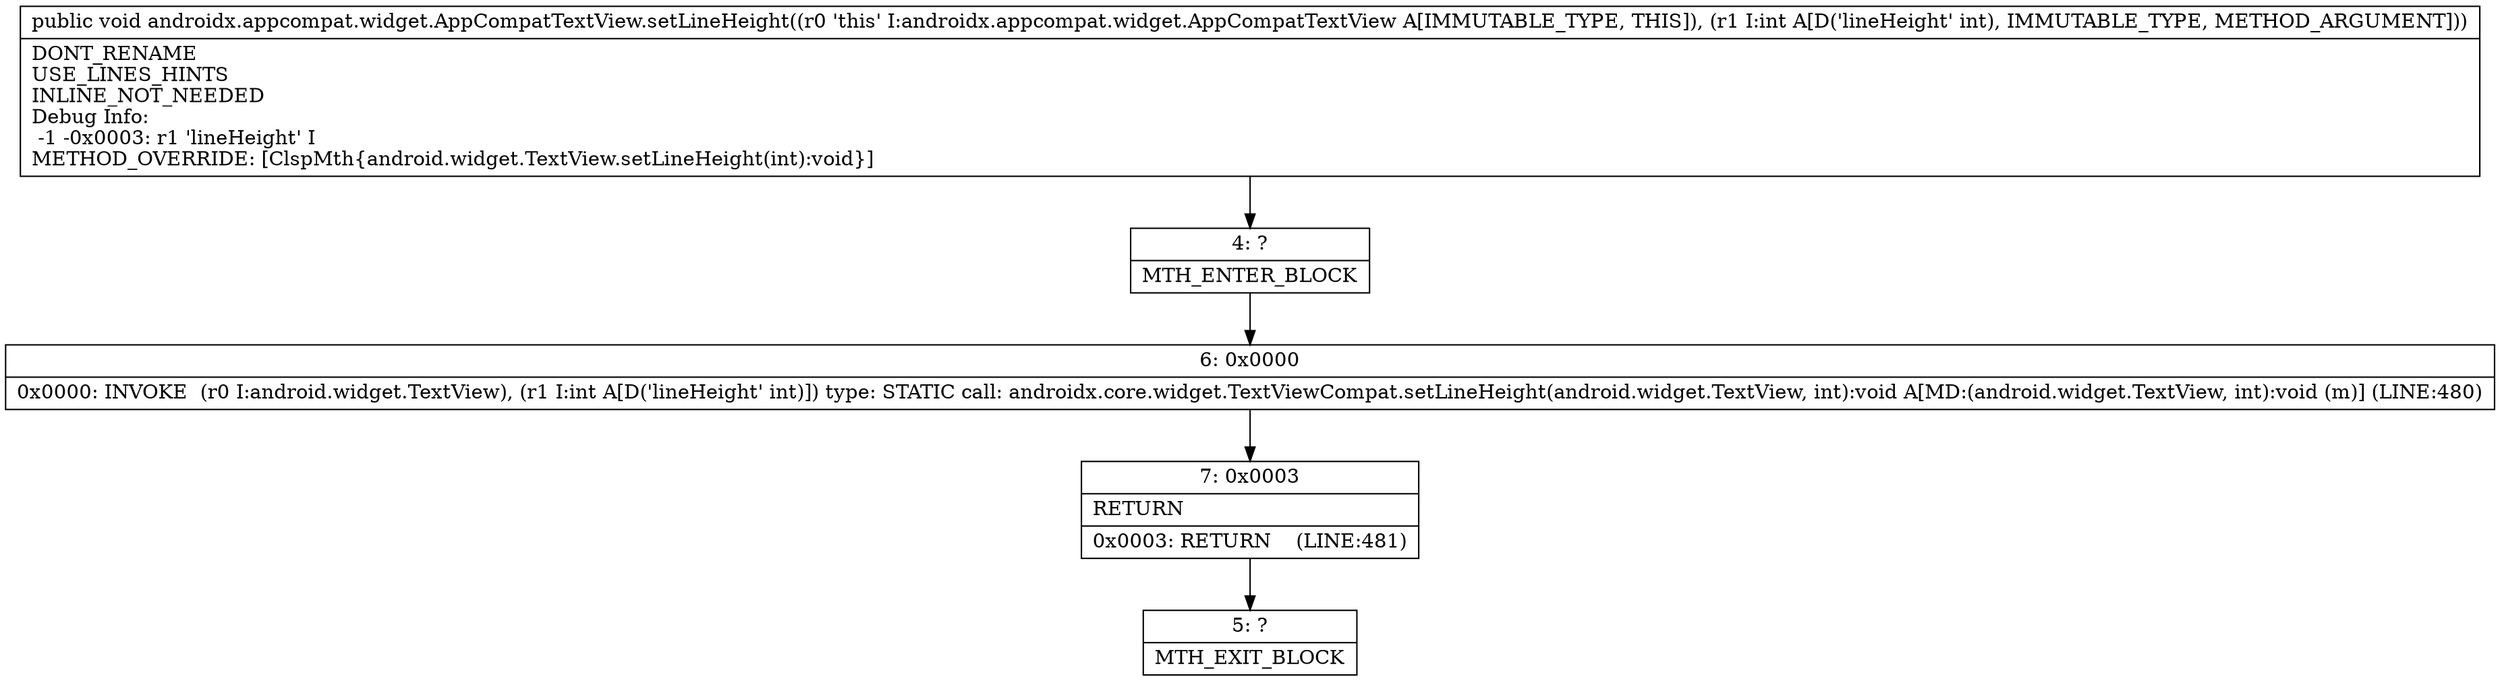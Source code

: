 digraph "CFG forandroidx.appcompat.widget.AppCompatTextView.setLineHeight(I)V" {
Node_4 [shape=record,label="{4\:\ ?|MTH_ENTER_BLOCK\l}"];
Node_6 [shape=record,label="{6\:\ 0x0000|0x0000: INVOKE  (r0 I:android.widget.TextView), (r1 I:int A[D('lineHeight' int)]) type: STATIC call: androidx.core.widget.TextViewCompat.setLineHeight(android.widget.TextView, int):void A[MD:(android.widget.TextView, int):void (m)] (LINE:480)\l}"];
Node_7 [shape=record,label="{7\:\ 0x0003|RETURN\l|0x0003: RETURN    (LINE:481)\l}"];
Node_5 [shape=record,label="{5\:\ ?|MTH_EXIT_BLOCK\l}"];
MethodNode[shape=record,label="{public void androidx.appcompat.widget.AppCompatTextView.setLineHeight((r0 'this' I:androidx.appcompat.widget.AppCompatTextView A[IMMUTABLE_TYPE, THIS]), (r1 I:int A[D('lineHeight' int), IMMUTABLE_TYPE, METHOD_ARGUMENT]))  | DONT_RENAME\lUSE_LINES_HINTS\lINLINE_NOT_NEEDED\lDebug Info:\l  \-1 \-0x0003: r1 'lineHeight' I\lMETHOD_OVERRIDE: [ClspMth\{android.widget.TextView.setLineHeight(int):void\}]\l}"];
MethodNode -> Node_4;Node_4 -> Node_6;
Node_6 -> Node_7;
Node_7 -> Node_5;
}


